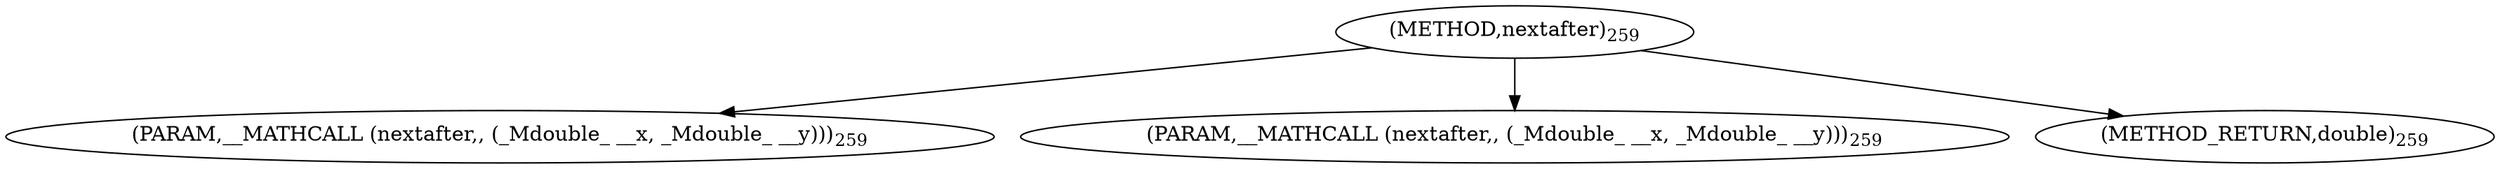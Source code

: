 digraph "nextafter" {  
"6380" [label = <(METHOD,nextafter)<SUB>259</SUB>> ]
"6381" [label = <(PARAM,__MATHCALL (nextafter,, (_Mdouble_ __x, _Mdouble_ __y)))<SUB>259</SUB>> ]
"6382" [label = <(PARAM,__MATHCALL (nextafter,, (_Mdouble_ __x, _Mdouble_ __y)))<SUB>259</SUB>> ]
"6383" [label = <(METHOD_RETURN,double)<SUB>259</SUB>> ]
  "6380" -> "6381" 
  "6380" -> "6382" 
  "6380" -> "6383" 
}
